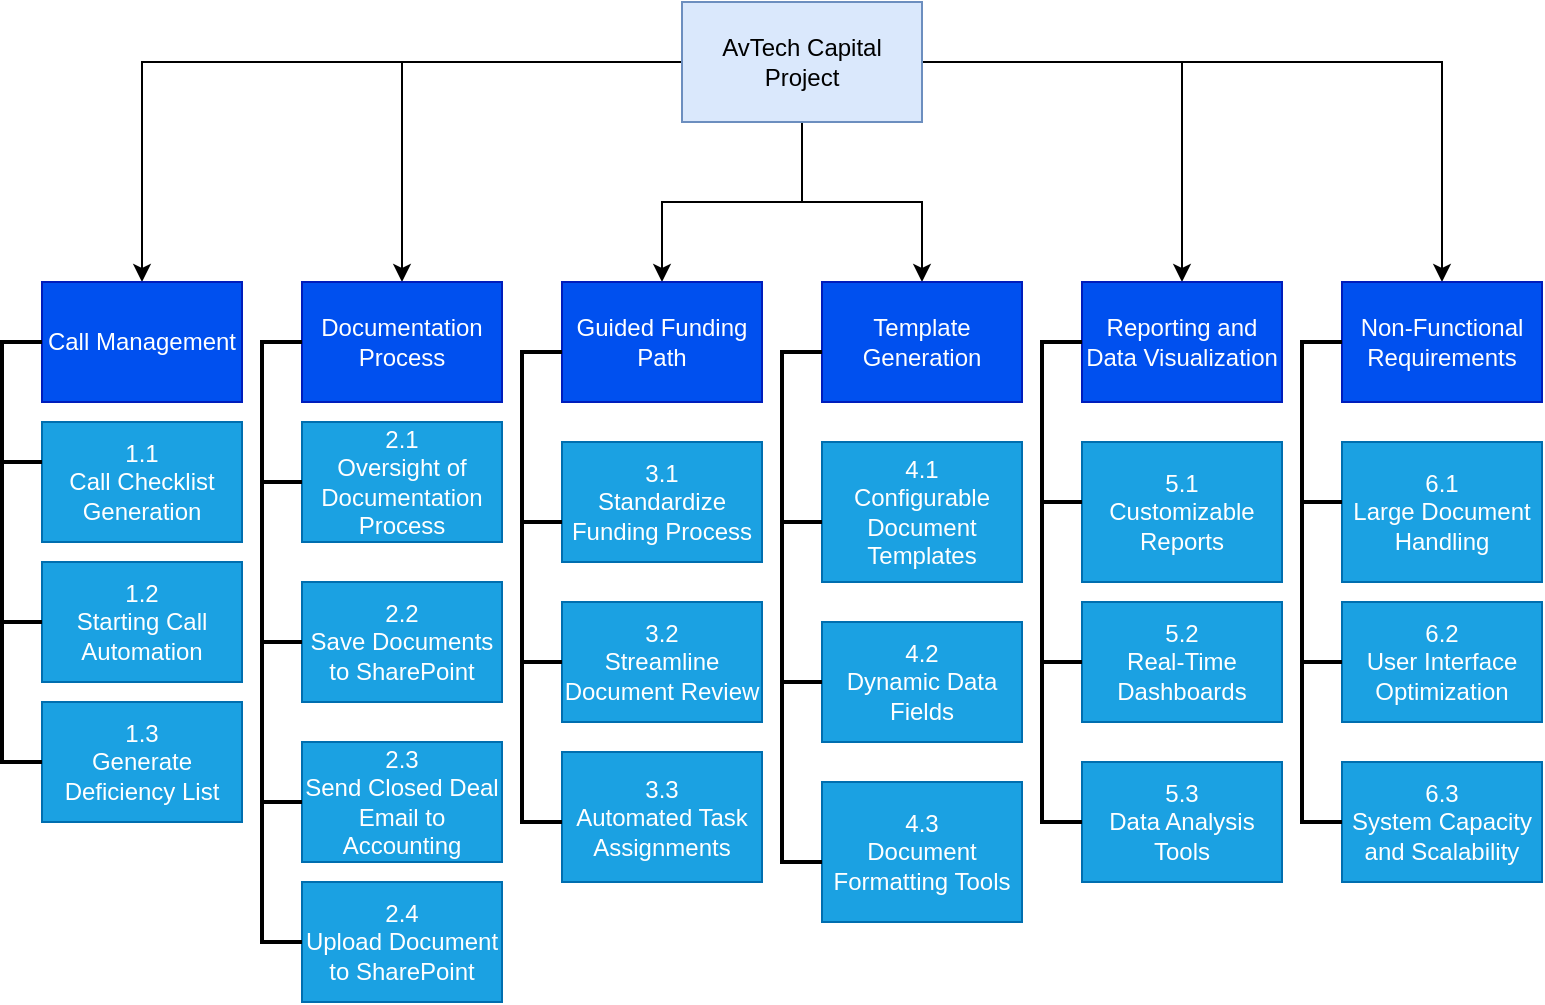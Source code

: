 <mxfile version="20.8.23" type="github">
  <diagram name="Page-1" id="bXj3Bbf0HL6mkCAVgVnc">
    <mxGraphModel dx="1050" dy="645" grid="1" gridSize="10" guides="1" tooltips="1" connect="1" arrows="1" fold="1" page="1" pageScale="1" pageWidth="850" pageHeight="1100" math="0" shadow="0">
      <root>
        <mxCell id="0" />
        <mxCell id="1" parent="0" />
        <mxCell id="T2V_PlmJqOWzW2fuzzmw-18" style="edgeStyle=orthogonalEdgeStyle;rounded=0;orthogonalLoop=1;jettySize=auto;html=1;entryX=0.5;entryY=0;entryDx=0;entryDy=0;" edge="1" parent="1" source="yKze-RVAeE0_kNcAVgIY-1" target="T2V_PlmJqOWzW2fuzzmw-2">
          <mxGeometry relative="1" as="geometry" />
        </mxCell>
        <mxCell id="T2V_PlmJqOWzW2fuzzmw-19" style="edgeStyle=orthogonalEdgeStyle;rounded=0;orthogonalLoop=1;jettySize=auto;html=1;" edge="1" parent="1" source="yKze-RVAeE0_kNcAVgIY-1" target="yKze-RVAeE0_kNcAVgIY-4">
          <mxGeometry relative="1" as="geometry" />
        </mxCell>
        <mxCell id="T2V_PlmJqOWzW2fuzzmw-22" style="edgeStyle=orthogonalEdgeStyle;rounded=0;orthogonalLoop=1;jettySize=auto;html=1;" edge="1" parent="1" source="yKze-RVAeE0_kNcAVgIY-1" target="yKze-RVAeE0_kNcAVgIY-3">
          <mxGeometry relative="1" as="geometry" />
        </mxCell>
        <mxCell id="T2V_PlmJqOWzW2fuzzmw-23" style="edgeStyle=orthogonalEdgeStyle;rounded=0;orthogonalLoop=1;jettySize=auto;html=1;" edge="1" parent="1" source="yKze-RVAeE0_kNcAVgIY-1" target="yKze-RVAeE0_kNcAVgIY-2">
          <mxGeometry relative="1" as="geometry" />
        </mxCell>
        <mxCell id="T2V_PlmJqOWzW2fuzzmw-24" style="edgeStyle=orthogonalEdgeStyle;rounded=0;orthogonalLoop=1;jettySize=auto;html=1;entryX=0.5;entryY=0;entryDx=0;entryDy=0;" edge="1" parent="1" source="yKze-RVAeE0_kNcAVgIY-1" target="yKze-RVAeE0_kNcAVgIY-5">
          <mxGeometry relative="1" as="geometry" />
        </mxCell>
        <mxCell id="T2V_PlmJqOWzW2fuzzmw-26" style="edgeStyle=orthogonalEdgeStyle;rounded=0;orthogonalLoop=1;jettySize=auto;html=1;entryX=0.5;entryY=0;entryDx=0;entryDy=0;" edge="1" parent="1" source="yKze-RVAeE0_kNcAVgIY-1" target="T2V_PlmJqOWzW2fuzzmw-10">
          <mxGeometry relative="1" as="geometry" />
        </mxCell>
        <mxCell id="yKze-RVAeE0_kNcAVgIY-1" value="AvTech Capital Project" style="rounded=0;whiteSpace=wrap;html=1;fillColor=#dae8fc;strokeColor=#6c8ebf;" parent="1" vertex="1">
          <mxGeometry x="380" y="40" width="120" height="60" as="geometry" />
        </mxCell>
        <mxCell id="yKze-RVAeE0_kNcAVgIY-2" value="Call Management" style="whiteSpace=wrap;html=1;fillColor=#0050ef;fontColor=#ffffff;strokeColor=#001DBC;" parent="1" vertex="1">
          <mxGeometry x="60" y="180" width="100" height="60" as="geometry" />
        </mxCell>
        <mxCell id="yKze-RVAeE0_kNcAVgIY-3" value="Documentation Process" style="whiteSpace=wrap;html=1;fillColor=#0050ef;fontColor=#ffffff;strokeColor=#001DBC;" parent="1" vertex="1">
          <mxGeometry x="190" y="180" width="100" height="60" as="geometry" />
        </mxCell>
        <mxCell id="yKze-RVAeE0_kNcAVgIY-4" value="Guided Funding Path" style="whiteSpace=wrap;html=1;fillColor=#0050ef;fontColor=#ffffff;strokeColor=#001DBC;" parent="1" vertex="1">
          <mxGeometry x="320" y="180" width="100" height="60" as="geometry" />
        </mxCell>
        <mxCell id="yKze-RVAeE0_kNcAVgIY-5" value="Reporting and Data Visualization" style="whiteSpace=wrap;html=1;fillColor=#0050ef;fontColor=#ffffff;strokeColor=#001DBC;" parent="1" vertex="1">
          <mxGeometry x="580" y="180" width="100" height="60" as="geometry" />
        </mxCell>
        <mxCell id="yKze-RVAeE0_kNcAVgIY-10" value="5.1&lt;br&gt;Customizable Reports" style="whiteSpace=wrap;html=1;fillColor=#1ba1e2;fontColor=#ffffff;strokeColor=#006EAF;" parent="1" vertex="1">
          <mxGeometry x="580" y="260" width="100" height="70" as="geometry" />
        </mxCell>
        <mxCell id="yKze-RVAeE0_kNcAVgIY-12" value="5.2&lt;br&gt;Real-Time Dashboards" style="whiteSpace=wrap;html=1;fillColor=#1ba1e2;fontColor=#ffffff;strokeColor=#006EAF;" parent="1" vertex="1">
          <mxGeometry x="580" y="340" width="100" height="60" as="geometry" />
        </mxCell>
        <mxCell id="yKze-RVAeE0_kNcAVgIY-15" value="3.1&lt;br&gt;Standardize Funding Process" style="whiteSpace=wrap;html=1;fillColor=#1ba1e2;fontColor=#ffffff;strokeColor=#006EAF;" parent="1" vertex="1">
          <mxGeometry x="320" y="260" width="100" height="60" as="geometry" />
        </mxCell>
        <mxCell id="yKze-RVAeE0_kNcAVgIY-16" value="3.2&lt;br&gt;Streamline Document Review" style="whiteSpace=wrap;html=1;fillColor=#1ba1e2;fontColor=#ffffff;strokeColor=#006EAF;" parent="1" vertex="1">
          <mxGeometry x="320" y="340" width="100" height="60" as="geometry" />
        </mxCell>
        <mxCell id="yKze-RVAeE0_kNcAVgIY-17" value="3.3&lt;br&gt;Automated Task Assignments" style="whiteSpace=wrap;html=1;fillColor=#1ba1e2;fontColor=#ffffff;strokeColor=#006EAF;" parent="1" vertex="1">
          <mxGeometry x="320" y="415" width="100" height="65" as="geometry" />
        </mxCell>
        <mxCell id="yKze-RVAeE0_kNcAVgIY-18" value="2.1&lt;br&gt;Oversight of Documentation Process" style="whiteSpace=wrap;html=1;fillColor=#1ba1e2;fontColor=#ffffff;strokeColor=#006EAF;" parent="1" vertex="1">
          <mxGeometry x="190" y="250" width="100" height="60" as="geometry" />
        </mxCell>
        <mxCell id="yKze-RVAeE0_kNcAVgIY-19" value="2.2&lt;br&gt;Save Documents to SharePoint" style="whiteSpace=wrap;html=1;fillColor=#1ba1e2;fontColor=#ffffff;strokeColor=#006EAF;" parent="1" vertex="1">
          <mxGeometry x="190" y="330" width="100" height="60" as="geometry" />
        </mxCell>
        <mxCell id="yKze-RVAeE0_kNcAVgIY-21" value="1.1&lt;br&gt;Call Checklist Generation" style="whiteSpace=wrap;html=1;fillColor=#1ba1e2;fontColor=#ffffff;strokeColor=#006EAF;" parent="1" vertex="1">
          <mxGeometry x="60" y="250" width="100" height="60" as="geometry" />
        </mxCell>
        <mxCell id="yKze-RVAeE0_kNcAVgIY-22" value="1.2&lt;br&gt;Starting Call Automation" style="whiteSpace=wrap;html=1;fillColor=#1ba1e2;fontColor=#ffffff;strokeColor=#006EAF;" parent="1" vertex="1">
          <mxGeometry x="60" y="320" width="100" height="60" as="geometry" />
        </mxCell>
        <mxCell id="yKze-RVAeE0_kNcAVgIY-23" value="1.3&lt;br&gt;Generate Deficiency List" style="whiteSpace=wrap;html=1;fillColor=#1ba1e2;fontColor=#ffffff;strokeColor=#006EAF;" parent="1" vertex="1">
          <mxGeometry x="60" y="390" width="100" height="60" as="geometry" />
        </mxCell>
        <mxCell id="g31mylocPvdE1S5H3Zu6-7" value="" style="strokeWidth=2;html=1;shape=mxgraph.flowchart.annotation_1;align=left;pointerEvents=1;" parent="1" vertex="1">
          <mxGeometry x="40" y="210" width="20" height="60" as="geometry" />
        </mxCell>
        <mxCell id="g31mylocPvdE1S5H3Zu6-8" value="" style="strokeWidth=2;html=1;shape=mxgraph.flowchart.annotation_1;align=left;pointerEvents=1;" parent="1" vertex="1">
          <mxGeometry x="40" y="270" width="20" height="80" as="geometry" />
        </mxCell>
        <mxCell id="g31mylocPvdE1S5H3Zu6-10" value="" style="strokeWidth=2;html=1;shape=mxgraph.flowchart.annotation_1;align=left;pointerEvents=1;" parent="1" vertex="1">
          <mxGeometry x="40" y="350" width="20" height="70" as="geometry" />
        </mxCell>
        <mxCell id="g31mylocPvdE1S5H3Zu6-11" value="" style="strokeWidth=2;html=1;shape=mxgraph.flowchart.annotation_1;align=left;pointerEvents=1;" parent="1" vertex="1">
          <mxGeometry x="170" y="210" width="20" height="70" as="geometry" />
        </mxCell>
        <mxCell id="g31mylocPvdE1S5H3Zu6-12" value="" style="strokeWidth=2;html=1;shape=mxgraph.flowchart.annotation_1;align=left;pointerEvents=1;" parent="1" vertex="1">
          <mxGeometry x="170" y="280" width="20" height="80" as="geometry" />
        </mxCell>
        <mxCell id="g31mylocPvdE1S5H3Zu6-14" value="" style="strokeWidth=2;html=1;shape=mxgraph.flowchart.annotation_1;align=left;pointerEvents=1;" parent="1" vertex="1">
          <mxGeometry x="300" y="215" width="20" height="85" as="geometry" />
        </mxCell>
        <mxCell id="g31mylocPvdE1S5H3Zu6-15" value="" style="strokeWidth=2;html=1;shape=mxgraph.flowchart.annotation_1;align=left;pointerEvents=1;" parent="1" vertex="1">
          <mxGeometry x="300" y="300" width="20" height="70" as="geometry" />
        </mxCell>
        <mxCell id="g31mylocPvdE1S5H3Zu6-16" value="" style="strokeWidth=2;html=1;shape=mxgraph.flowchart.annotation_1;align=left;pointerEvents=1;" parent="1" vertex="1">
          <mxGeometry x="300" y="370" width="20" height="80" as="geometry" />
        </mxCell>
        <mxCell id="g31mylocPvdE1S5H3Zu6-17" value="" style="strokeWidth=2;html=1;shape=mxgraph.flowchart.annotation_1;align=left;pointerEvents=1;" parent="1" vertex="1">
          <mxGeometry x="560" y="210" width="20" height="80" as="geometry" />
        </mxCell>
        <mxCell id="g31mylocPvdE1S5H3Zu6-19" value="" style="strokeWidth=2;html=1;shape=mxgraph.flowchart.annotation_1;align=left;pointerEvents=1;" parent="1" vertex="1">
          <mxGeometry x="560" y="290" width="20" height="80" as="geometry" />
        </mxCell>
        <mxCell id="g31mylocPvdE1S5H3Zu6-27" value="2.3&lt;br&gt;Send Closed Deal Email to Accounting" style="whiteSpace=wrap;html=1;fillColor=#1ba1e2;fontColor=#ffffff;strokeColor=#006EAF;" parent="1" vertex="1">
          <mxGeometry x="190" y="410" width="100" height="60" as="geometry" />
        </mxCell>
        <mxCell id="g31mylocPvdE1S5H3Zu6-29" value="5.3&lt;br&gt;Data Analysis Tools" style="whiteSpace=wrap;html=1;fillColor=#1ba1e2;fontColor=#ffffff;strokeColor=#006EAF;" parent="1" vertex="1">
          <mxGeometry x="580" y="420" width="100" height="60" as="geometry" />
        </mxCell>
        <mxCell id="g31mylocPvdE1S5H3Zu6-30" value="" style="strokeWidth=2;html=1;shape=mxgraph.flowchart.annotation_1;align=left;pointerEvents=1;" parent="1" vertex="1">
          <mxGeometry x="560" y="370" width="20" height="80" as="geometry" />
        </mxCell>
        <mxCell id="g31mylocPvdE1S5H3Zu6-31" value="" style="strokeWidth=2;html=1;shape=mxgraph.flowchart.annotation_1;align=left;pointerEvents=1;" parent="1" vertex="1">
          <mxGeometry x="170" y="360" width="20" height="80" as="geometry" />
        </mxCell>
        <mxCell id="T2V_PlmJqOWzW2fuzzmw-2" value="Template Generation" style="whiteSpace=wrap;html=1;fillColor=#0050ef;fontColor=#ffffff;strokeColor=#001DBC;" vertex="1" parent="1">
          <mxGeometry x="450" y="180" width="100" height="60" as="geometry" />
        </mxCell>
        <mxCell id="T2V_PlmJqOWzW2fuzzmw-3" value="4.1&lt;br&gt;Configurable Document Templates" style="whiteSpace=wrap;html=1;fillColor=#1ba1e2;fontColor=#ffffff;strokeColor=#006EAF;" vertex="1" parent="1">
          <mxGeometry x="450" y="260" width="100" height="70" as="geometry" />
        </mxCell>
        <mxCell id="T2V_PlmJqOWzW2fuzzmw-4" value="4.2&lt;br&gt;Dynamic Data Fields" style="whiteSpace=wrap;html=1;fillColor=#1ba1e2;fontColor=#ffffff;strokeColor=#006EAF;" vertex="1" parent="1">
          <mxGeometry x="450" y="350" width="100" height="60" as="geometry" />
        </mxCell>
        <mxCell id="T2V_PlmJqOWzW2fuzzmw-5" value="4.3&lt;br&gt;Document Formatting Tools" style="whiteSpace=wrap;html=1;fillColor=#1ba1e2;fontColor=#ffffff;strokeColor=#006EAF;" vertex="1" parent="1">
          <mxGeometry x="450" y="430" width="100" height="70" as="geometry" />
        </mxCell>
        <mxCell id="T2V_PlmJqOWzW2fuzzmw-6" value="" style="strokeWidth=2;html=1;shape=mxgraph.flowchart.annotation_1;align=left;pointerEvents=1;" vertex="1" parent="1">
          <mxGeometry x="430" y="215" width="20" height="85" as="geometry" />
        </mxCell>
        <mxCell id="T2V_PlmJqOWzW2fuzzmw-7" value="" style="strokeWidth=2;html=1;shape=mxgraph.flowchart.annotation_1;align=left;pointerEvents=1;" vertex="1" parent="1">
          <mxGeometry x="430" y="300" width="20" height="80" as="geometry" />
        </mxCell>
        <mxCell id="T2V_PlmJqOWzW2fuzzmw-8" value="" style="strokeWidth=2;html=1;shape=mxgraph.flowchart.annotation_1;align=left;pointerEvents=1;" vertex="1" parent="1">
          <mxGeometry x="430" y="380" width="20" height="90" as="geometry" />
        </mxCell>
        <mxCell id="T2V_PlmJqOWzW2fuzzmw-10" value="Non-Functional Requirements" style="whiteSpace=wrap;html=1;fillColor=#0050ef;fontColor=#ffffff;strokeColor=#001DBC;" vertex="1" parent="1">
          <mxGeometry x="710" y="180" width="100" height="60" as="geometry" />
        </mxCell>
        <mxCell id="T2V_PlmJqOWzW2fuzzmw-11" value="6.1&lt;br&gt;Large Document Handling" style="whiteSpace=wrap;html=1;fillColor=#1ba1e2;fontColor=#ffffff;strokeColor=#006EAF;" vertex="1" parent="1">
          <mxGeometry x="710" y="260" width="100" height="70" as="geometry" />
        </mxCell>
        <mxCell id="T2V_PlmJqOWzW2fuzzmw-12" value="6.2&lt;br&gt;User Interface&lt;br&gt;Optimization" style="whiteSpace=wrap;html=1;fillColor=#1ba1e2;fontColor=#ffffff;strokeColor=#006EAF;" vertex="1" parent="1">
          <mxGeometry x="710" y="340" width="100" height="60" as="geometry" />
        </mxCell>
        <mxCell id="T2V_PlmJqOWzW2fuzzmw-13" value="" style="strokeWidth=2;html=1;shape=mxgraph.flowchart.annotation_1;align=left;pointerEvents=1;" vertex="1" parent="1">
          <mxGeometry x="690" y="210" width="20" height="80" as="geometry" />
        </mxCell>
        <mxCell id="T2V_PlmJqOWzW2fuzzmw-14" value="" style="strokeWidth=2;html=1;shape=mxgraph.flowchart.annotation_1;align=left;pointerEvents=1;" vertex="1" parent="1">
          <mxGeometry x="690" y="290" width="20" height="80" as="geometry" />
        </mxCell>
        <mxCell id="T2V_PlmJqOWzW2fuzzmw-15" value="6.3&lt;br&gt;System Capacity and Scalability" style="whiteSpace=wrap;html=1;fillColor=#1ba1e2;fontColor=#ffffff;strokeColor=#006EAF;" vertex="1" parent="1">
          <mxGeometry x="710" y="420" width="100" height="60" as="geometry" />
        </mxCell>
        <mxCell id="T2V_PlmJqOWzW2fuzzmw-16" value="" style="strokeWidth=2;html=1;shape=mxgraph.flowchart.annotation_1;align=left;pointerEvents=1;" vertex="1" parent="1">
          <mxGeometry x="690" y="370" width="20" height="80" as="geometry" />
        </mxCell>
        <mxCell id="T2V_PlmJqOWzW2fuzzmw-27" value="2.4&lt;br&gt;Upload Document to SharePoint" style="whiteSpace=wrap;html=1;fillColor=#1ba1e2;fontColor=#ffffff;strokeColor=#006EAF;" vertex="1" parent="1">
          <mxGeometry x="190" y="480" width="100" height="60" as="geometry" />
        </mxCell>
        <mxCell id="T2V_PlmJqOWzW2fuzzmw-28" value="" style="strokeWidth=2;html=1;shape=mxgraph.flowchart.annotation_1;align=left;pointerEvents=1;" vertex="1" parent="1">
          <mxGeometry x="170" y="440" width="20" height="70" as="geometry" />
        </mxCell>
      </root>
    </mxGraphModel>
  </diagram>
</mxfile>
